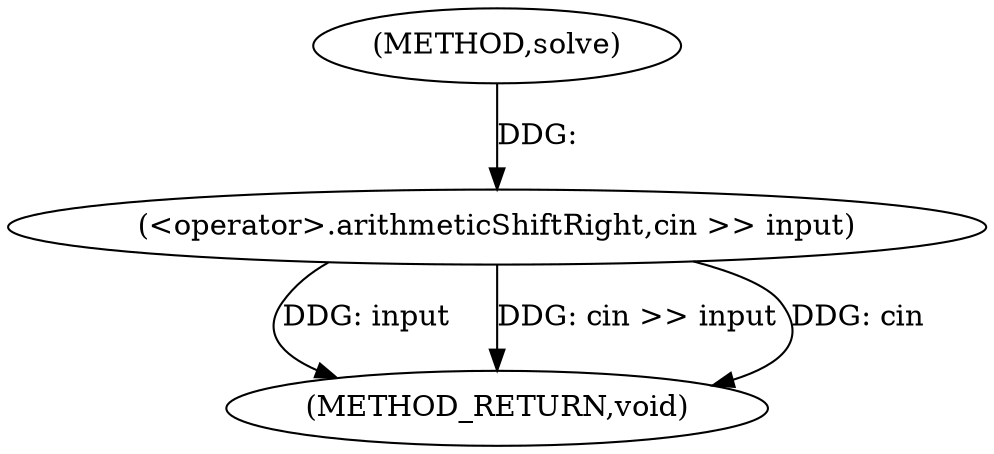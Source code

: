 digraph "solve" {  
"1000101" [label = "(METHOD,solve)" ]
"1000107" [label = "(METHOD_RETURN,void)" ]
"1000104" [label = "(<operator>.arithmeticShiftRight,cin >> input)" ]
  "1000104" -> "1000107"  [ label = "DDG: input"] 
  "1000104" -> "1000107"  [ label = "DDG: cin >> input"] 
  "1000104" -> "1000107"  [ label = "DDG: cin"] 
  "1000101" -> "1000104"  [ label = "DDG: "] 
}
